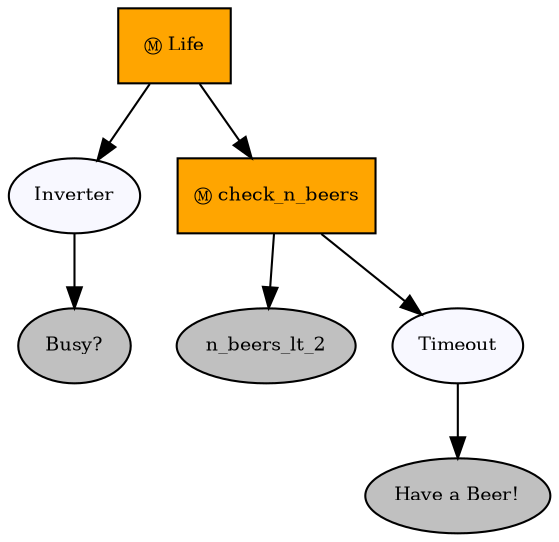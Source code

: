 digraph pastafarianism {
ordering=out;
graph [fontname="times-roman"];
node [fontname="times-roman"];
edge [fontname="times-roman"];
Life [fillcolor=orange, fontcolor=black, fontsize=9, label="Ⓜ Life", shape=box, style=filled];
Inverter [fillcolor=ghostwhite, fontcolor=black, fontsize=9, label=Inverter, shape=ellipse, style=filled];
Life -> Inverter;
"Busy?" [fillcolor=gray, fontcolor=black, fontsize=9, label="Busy?", shape=ellipse, style=filled];
Inverter -> "Busy?";
check_n_beers [fillcolor=orange, fontcolor=black, fontsize=9, label="Ⓜ check_n_beers", shape=box, style=filled];
Life -> check_n_beers;
n_beers_lt_2 [fillcolor=gray, fontcolor=black, fontsize=9, label=n_beers_lt_2, shape=ellipse, style=filled];
check_n_beers -> n_beers_lt_2;
Timeout [fillcolor=ghostwhite, fontcolor=black, fontsize=9, label=Timeout, shape=ellipse, style=filled];
check_n_beers -> Timeout;
"Have a Beer!" [fillcolor=gray, fontcolor=black, fontsize=9, label="Have a Beer!", shape=ellipse, style=filled];
Timeout -> "Have a Beer!";
}
